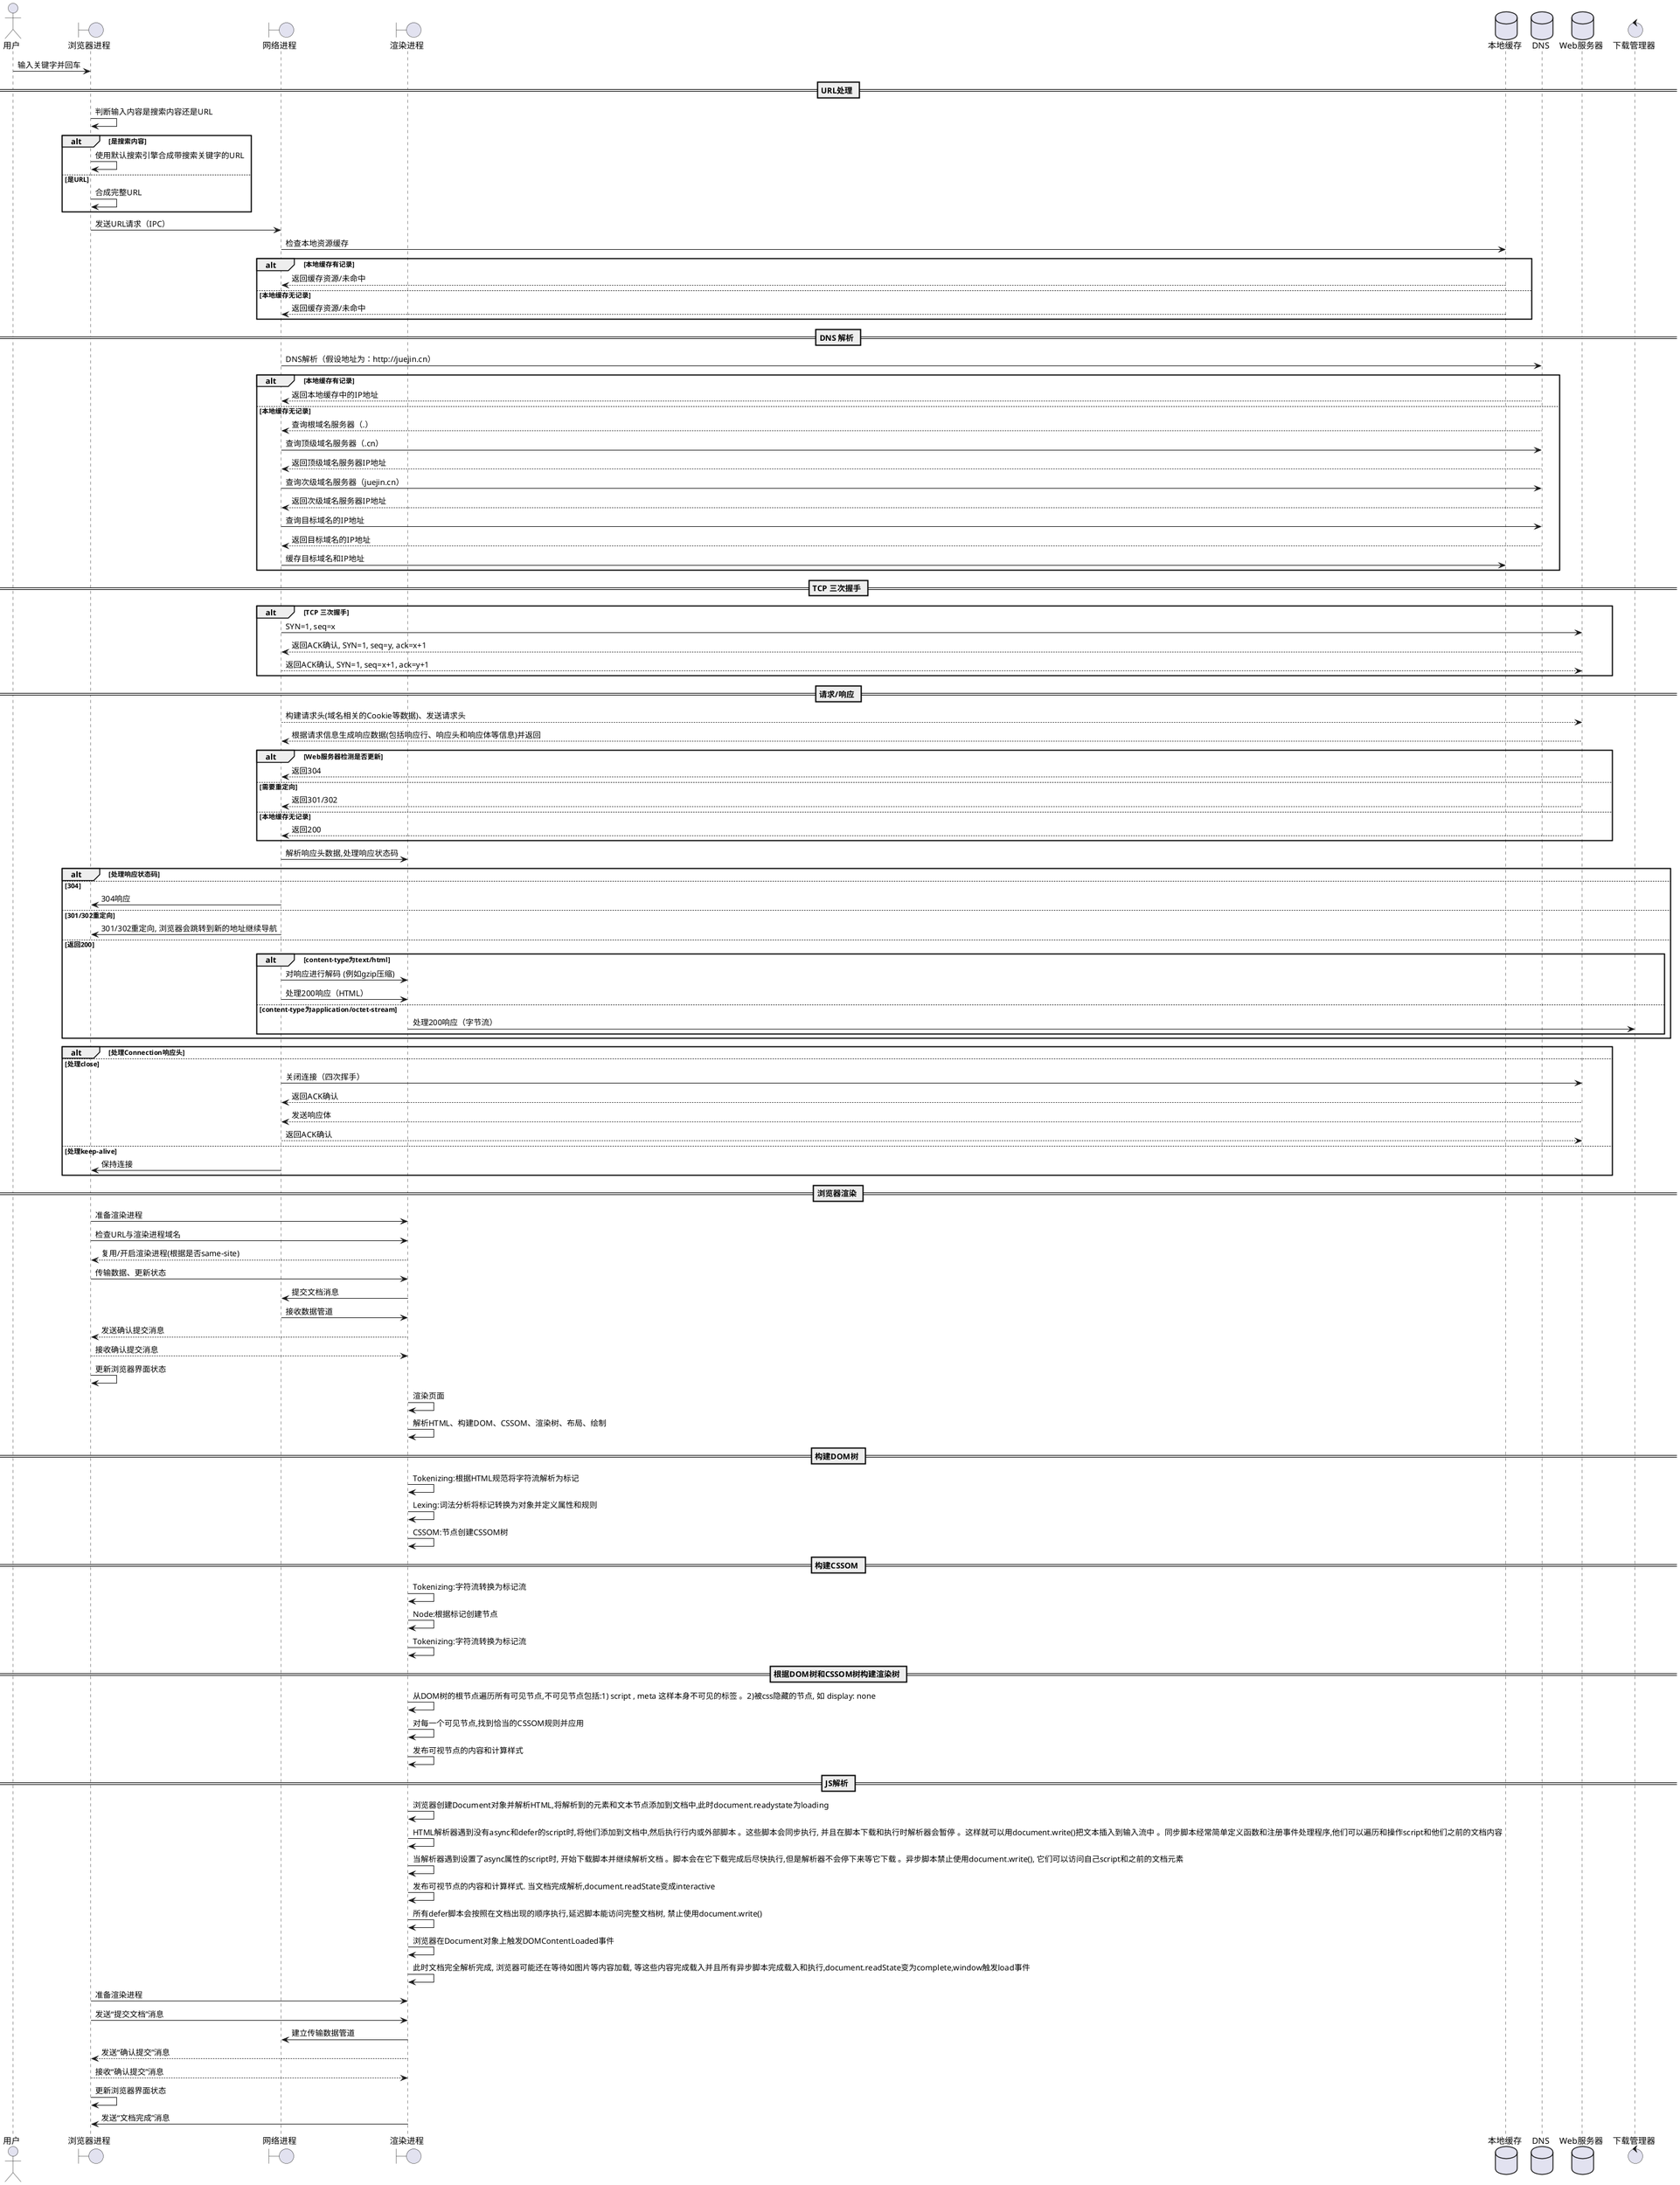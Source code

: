 @startuml

actor 用户
boundary 浏览器进程
boundary 网络进程
boundary 渲染进程
database 本地缓存
database DNS
database Web服务器
control 下载管理器

用户 -> 浏览器进程: 输入关键字并回车

== URL处理 ==

浏览器进程 -> 浏览器进程: 判断输入内容是搜索内容还是URL
alt 是搜索内容
    浏览器进程 -> 浏览器进程: 使用默认搜索引擎合成带搜索关键字的URL
else 是URL
    浏览器进程 -> 浏览器进程: 合成完整URL
end

浏览器进程 -> 网络进程: 发送URL请求（IPC）
网络进程 -> 本地缓存: 检查本地资源缓存
alt 本地缓存有记录
    本地缓存 --> 网络进程: 返回缓存资源/未命中
else 本地缓存无记录
    本地缓存 --> 网络进程: 返回缓存资源/未命中
end

== DNS 解析 ==

网络进程 -> DNS: DNS解析（假设地址为：http://juejin.cn）
alt 本地缓存有记录
    DNS --> 网络进程: 返回本地缓存中的IP地址
else 本地缓存无记录
    DNS --> 网络进程: 查询根域名服务器（.）
    网络进程 -> DNS: 查询顶级域名服务器（.cn）
    DNS --> 网络进程: 返回顶级域名服务器IP地址
    网络进程 -> DNS: 查询次级域名服务器（juejin.cn）
    DNS --> 网络进程: 返回次级域名服务器IP地址
    网络进程 -> DNS: 查询目标域名的IP地址
    DNS --> 网络进程: 返回目标域名的IP地址
    网络进程 -> 本地缓存: 缓存目标域名和IP地址
end

== TCP 三次握手 ==

alt TCP 三次握手
    网络进程 -> Web服务器: SYN=1, seq=x
    Web服务器 --> 网络进程: 返回ACK确认, SYN=1, seq=y, ack=x+1
    网络进程 --> Web服务器: 返回ACK确认, SYN=1, seq=x+1, ack=y+1
end

== 请求/响应 ==

网络进程 --> Web服务器: 构建请求头(域名相关的Cookie等数据)、发送请求头

Web服务器 --> 网络进程: 根据请求信息生成响应数据(包括响应行、响应头和响应体等信息)并返回

alt Web服务器检测是否更新
    Web服务器 --> 网络进程: 返回304
else  需要重定向
    Web服务器 --> 网络进程: 返回301/302
else 本地缓存无记录
    Web服务器 --> 网络进程: 返回200
end

网络进程 -> 渲染进程: 解析响应头数据,处理响应状态码

alt 处理响应状态码
else  304
    网络进程 -> 浏览器进程: 304响应
else  301/302重定向
    网络进程 -> 浏览器进程: 301/302重定向, 浏览器会跳转到新的地址继续导航
else 返回200
    alt content-type为text/html
        网络进程 -> 渲染进程: 对响应进⾏解码 (例如gzip压缩)
        网络进程 -> 渲染进程: 处理200响应（HTML）
    else content-type为application/octet-stream
        渲染进程 -> 下载管理器: 处理200响应（字节流）
    end
end


alt 处理Connection响应头

else 处理close
    网络进程 -> Web服务器: 关闭连接（四次挥手）
    Web服务器 --> 网络进程: 返回ACK确认
    Web服务器 --> 网络进程: 发送响应体
    网络进程 --> Web服务器: 返回ACK确认
else 处理keep-alive
    网络进程 -> 浏览器进程: 保持连接
end

== 浏览器渲染 ==

浏览器进程 -> 渲染进程: 准备渲染进程
浏览器进程 -> 渲染进程: 检查URL与渲染进程域名
渲染进程 --> 浏览器进程: 复用/开启渲染进程(根据是否same-site)

浏览器进程 -> 渲染进程: 传输数据、更新状态
渲染进程 -> 网络进程: 提交文档消息
网络进程 -> 渲染进程: 接收数据管道
渲染进程 --> 浏览器进程: 发送确认提交消息
浏览器进程 --> 渲染进程: 接收确认提交消息

浏览器进程 -> 浏览器进程: 更新浏览器界面状态
渲染进程 -> 渲染进程: 渲染页面
渲染进程 -> 渲染进程: 解析HTML、构建DOM、CSSOM、渲染树、布局、绘制

== 构建DOM树 ==

渲染进程 -> 渲染进程: Tokenizing:根据HTML规范将字符流解析为标记
渲染进程 -> 渲染进程: Lexing:词法分析将标记转换为对象并定义属性和规则
渲染进程 -> 渲染进程: CSSOM:节点创建CSSOM树

== 构建CSSOM ==

渲染进程 -> 渲染进程: Tokenizing:字符流转换为标记流
渲染进程 -> 渲染进程: Node:根据标记创建节点
渲染进程 -> 渲染进程: Tokenizing:字符流转换为标记流

== 根据DOM树和CSSOM树构建渲染树 ==

渲染进程 -> 渲染进程: 从DOM树的根节点遍历所有可见节点,不可⻅节点包括:1) script , meta 这样本身不可⻅的标签 。2)被css隐藏的节点, 如 display: none
渲染进程 -> 渲染进程: 对每一个可⻅节点,找到恰当的CSSOM规则并应用
渲染进程 -> 渲染进程: 发布可视节点的内容和计算样式


== JS解析 ==

渲染进程 -> 渲染进程: 浏览器创建Document对象并解析HTML,将解析到的元素和文本节点添加到文档中,此时document.readystate为loading
渲染进程 -> 渲染进程: HTML解析器遇到没有async和defer的script时,将他们添加到文档中,然后执行行内或外部脚本 。这些脚本会同步执行, 并且在脚本下载和执行时解析器会暂停 。这样就可以用document.write()把文本插入到输入流中 。同步脚本经常简单定义函数和注册事件处理程序,他们可以遍历和操作script和他们之前的文档内容
渲染进程 -> 渲染进程: 当解析器遇到设置了async属性的script时, 开始下载脚本并继续解析文档 。脚本会在它下载完成后尽快执行,但是解析器不会停下来等它下载 。异步脚本禁止使用document.write(), 它们可以访问自己script和之前的文档元素
渲染进程 -> 渲染进程: 发布可视节点的内容和计算样式. 当文档完成解析,document.readState变成interactive
渲染进程 -> 渲染进程: 所有defer脚本会按照在文档出现的顺序执行,延迟脚本能访问完整文档树, 禁止使用document.write()
渲染进程 -> 渲染进程: 浏览器在Document对象上触发DOMContentLoaded事件
渲染进程 -> 渲染进程: 此时文档完全解析完成, 浏览器可能还在等待如图片等内容加载, 等这些内容完成载入并且所有异步脚本完成载入和执行,document.readState变为complete,window触发load事件


浏览器进程 -> 渲染进程: 准备渲染进程
浏览器进程 -> 渲染进程: 发送“提交文档”消息
渲染进程 -> 网络进程: 建立传输数据管道
渲染进程 --> 浏览器进程: 发送“确认提交”消息
浏览器进程 --> 渲染进程: 接收“确认提交”消息

浏览器进程 -> 浏览器进程: 更新浏览器界面状态
渲染进程 -> 浏览器进程: 发送“文档完成”消息

@enduml
